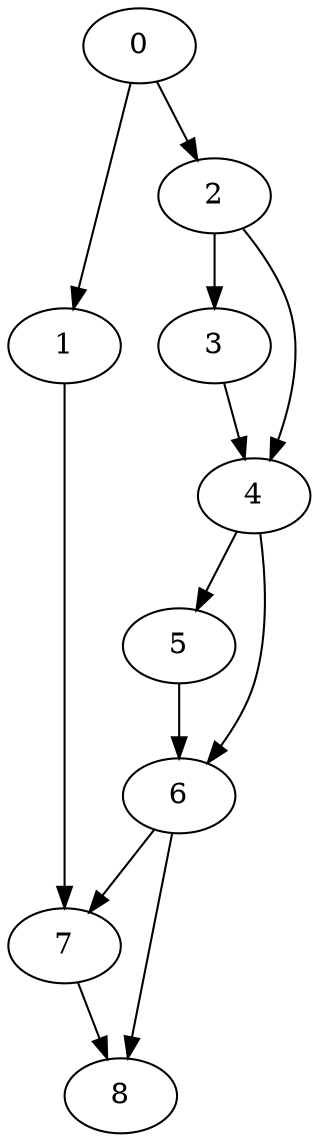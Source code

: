 digraph {
	0
	1
	2
	3
	4
	5
	6
	7
	8
	0 -> 2
	2 -> 3
	3 -> 4
	2 -> 4
	4 -> 5
	4 -> 6
	5 -> 6
	6 -> 8
	7 -> 8
	0 -> 1
	1 -> 7
	6 -> 7
}
